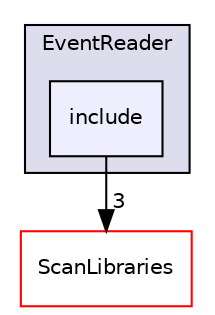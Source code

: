 digraph "include" {
  compound=true
  node [ fontsize="10", fontname="Helvetica"];
  edge [ labelfontsize="10", labelfontname="Helvetica"];
  subgraph clusterdir_eb57aca699f3d75d611eb49f58a90913 {
    graph [ bgcolor="#ddddee", pencolor="black", label="EventReader" fontname="Helvetica", fontsize="10", URL="dir_eb57aca699f3d75d611eb49f58a90913.html"]
  dir_a93393d43c4c6a0d991ac0e263090078 [shape=box, label="include", style="filled", fillcolor="#eeeeff", pencolor="black", URL="dir_a93393d43c4c6a0d991ac0e263090078.html"];
  }
  dir_d1f3dbe10f157d97e145494b8a91d73e [shape=box label="ScanLibraries" fillcolor="white" style="filled" color="red" URL="dir_d1f3dbe10f157d97e145494b8a91d73e.html"];
  dir_a93393d43c4c6a0d991ac0e263090078->dir_d1f3dbe10f157d97e145494b8a91d73e [headlabel="3", labeldistance=1.5 headhref="dir_000034_000060.html"];
}
